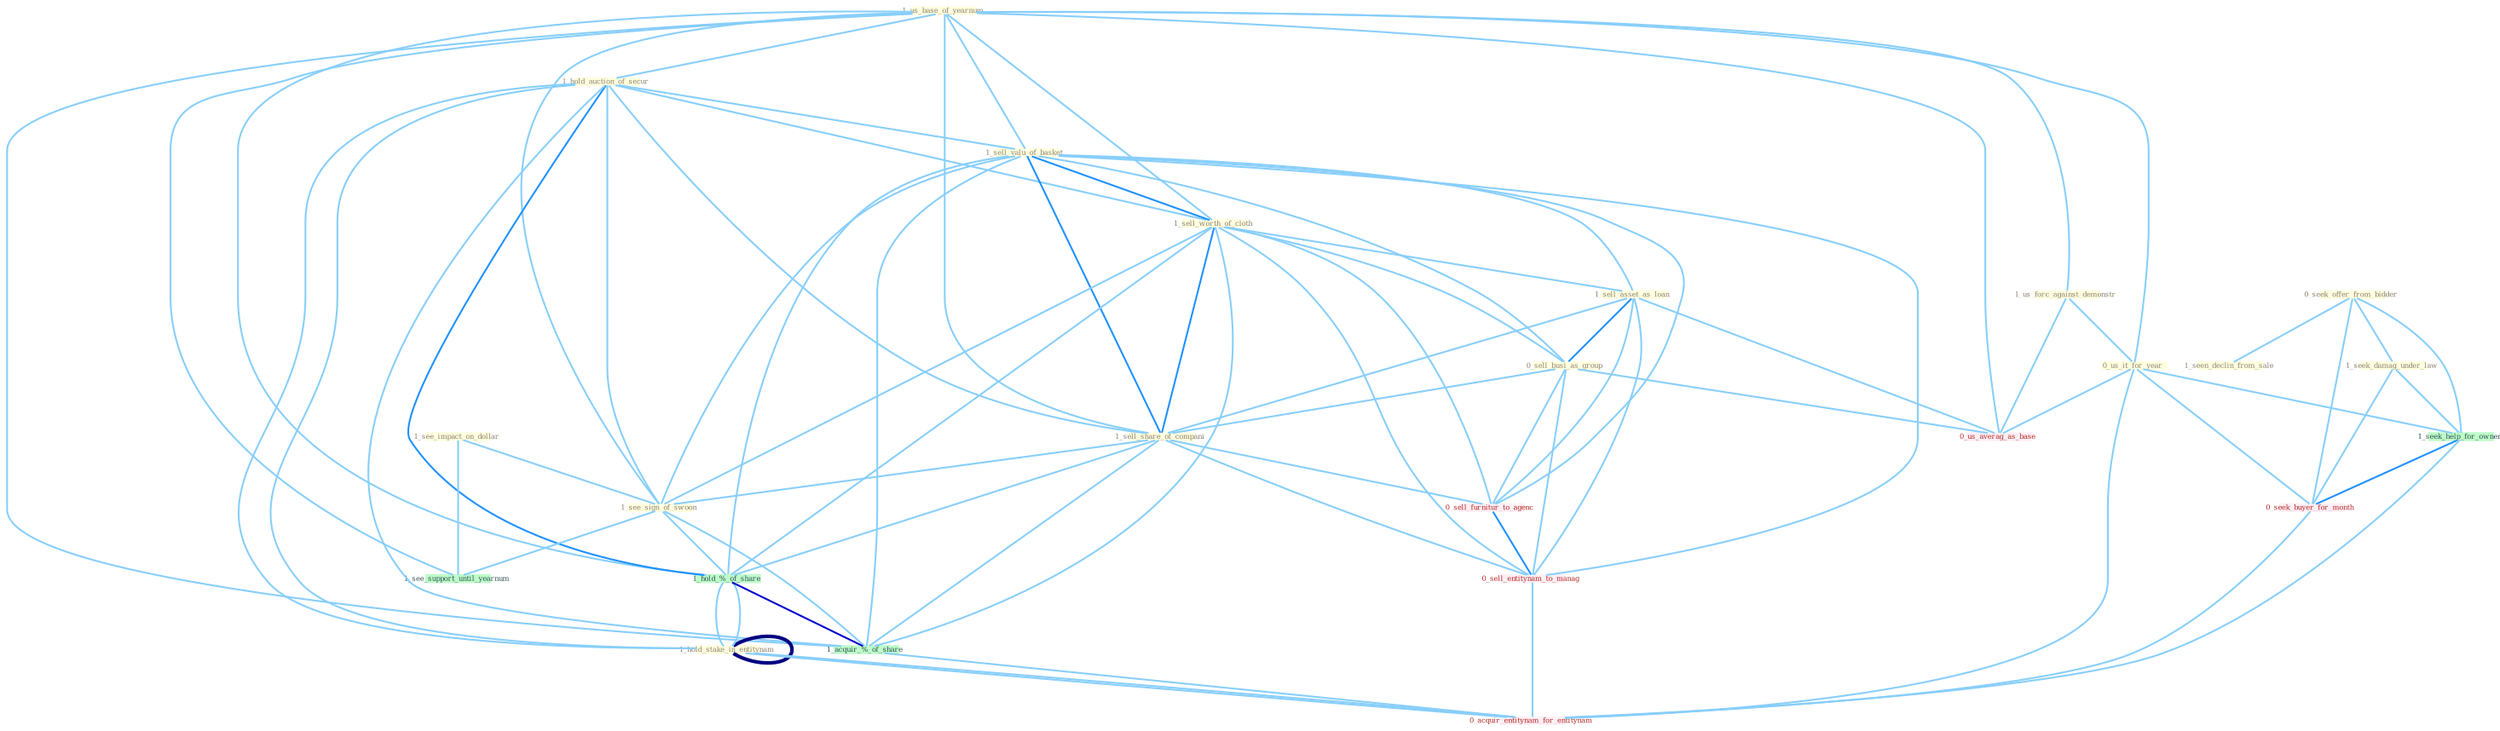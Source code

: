 Graph G{ 
    node
    [shape=polygon,style=filled,width=.5,height=.06,color="#BDFCC9",fixedsize=true,fontsize=4,
    fontcolor="#2f4f4f"];
    {node
    [color="#ffffe0", fontcolor="#8b7d6b"] "1_us_base_of_yearnum " "1_us_forc_against_demonstr " "0_seek_offer_from_bidder " "0_us_it_for_year " "1_hold_auction_of_secur " "1_seek_damag_under_law " "1_sell_valu_of_basket " "1_hold_stake_in_entitynam " "1_sell_worth_of_cloth " "1_sell_asset_as_loan " "1_seen_declin_from_sale " "0_sell_busi_as_group " "1_see_impact_on_dollar " "1_sell_share_of_compani " "1_see_sign_of_swoon "}
{node [color="#fff0f5", fontcolor="#b22222"] "0_seek_buyer_for_month " "0_sell_furnitur_to_agenc " "0_us_averag_as_base " "0_sell_entitynam_to_manag " "0_acquir_entitynam_for_entitynam "}
edge [color="#B0E2FF"];

	"1_us_base_of_yearnum " -- "1_us_forc_against_demonstr " [w="1", color="#87cefa" ];
	"1_us_base_of_yearnum " -- "0_us_it_for_year " [w="1", color="#87cefa" ];
	"1_us_base_of_yearnum " -- "1_hold_auction_of_secur " [w="1", color="#87cefa" ];
	"1_us_base_of_yearnum " -- "1_sell_valu_of_basket " [w="1", color="#87cefa" ];
	"1_us_base_of_yearnum " -- "1_sell_worth_of_cloth " [w="1", color="#87cefa" ];
	"1_us_base_of_yearnum " -- "1_sell_share_of_compani " [w="1", color="#87cefa" ];
	"1_us_base_of_yearnum " -- "1_see_sign_of_swoon " [w="1", color="#87cefa" ];
	"1_us_base_of_yearnum " -- "1_hold_%_of_share " [w="1", color="#87cefa" ];
	"1_us_base_of_yearnum " -- "1_acquir_%_of_share " [w="1", color="#87cefa" ];
	"1_us_base_of_yearnum " -- "1_see_support_until_yearnum " [w="1", color="#87cefa" ];
	"1_us_base_of_yearnum " -- "0_us_averag_as_base " [w="1", color="#87cefa" ];
	"1_us_forc_against_demonstr " -- "0_us_it_for_year " [w="1", color="#87cefa" ];
	"1_us_forc_against_demonstr " -- "0_us_averag_as_base " [w="1", color="#87cefa" ];
	"0_seek_offer_from_bidder " -- "1_seek_damag_under_law " [w="1", color="#87cefa" ];
	"0_seek_offer_from_bidder " -- "1_seen_declin_from_sale " [w="1", color="#87cefa" ];
	"0_seek_offer_from_bidder " -- "1_seek_help_for_owner " [w="1", color="#87cefa" ];
	"0_seek_offer_from_bidder " -- "0_seek_buyer_for_month " [w="1", color="#87cefa" ];
	"0_us_it_for_year " -- "1_seek_help_for_owner " [w="1", color="#87cefa" ];
	"0_us_it_for_year " -- "0_seek_buyer_for_month " [w="1", color="#87cefa" ];
	"0_us_it_for_year " -- "0_us_averag_as_base " [w="1", color="#87cefa" ];
	"0_us_it_for_year " -- "0_acquir_entitynam_for_entitynam " [w="1", color="#87cefa" ];
	"1_hold_auction_of_secur " -- "1_sell_valu_of_basket " [w="1", color="#87cefa" ];
	"1_hold_auction_of_secur " -- "1_hold_stake_in_entitynam " [w="1", color="#87cefa" ];
	"1_hold_auction_of_secur " -- "1_sell_worth_of_cloth " [w="1", color="#87cefa" ];
	"1_hold_auction_of_secur " -- "1_sell_share_of_compani " [w="1", color="#87cefa" ];
	"1_hold_auction_of_secur " -- "1_see_sign_of_swoon " [w="1", color="#87cefa" ];
	"1_hold_auction_of_secur " -- "1_hold_%_of_share " [w="2", color="#1e90ff" , len=0.8];
	"1_hold_auction_of_secur " -- "1_hold_stake_in_entitynam " [w="1", color="#87cefa" ];
	"1_hold_auction_of_secur " -- "1_acquir_%_of_share " [w="1", color="#87cefa" ];
	"1_seek_damag_under_law " -- "1_seek_help_for_owner " [w="1", color="#87cefa" ];
	"1_seek_damag_under_law " -- "0_seek_buyer_for_month " [w="1", color="#87cefa" ];
	"1_sell_valu_of_basket " -- "1_sell_worth_of_cloth " [w="2", color="#1e90ff" , len=0.8];
	"1_sell_valu_of_basket " -- "1_sell_asset_as_loan " [w="1", color="#87cefa" ];
	"1_sell_valu_of_basket " -- "0_sell_busi_as_group " [w="1", color="#87cefa" ];
	"1_sell_valu_of_basket " -- "1_sell_share_of_compani " [w="2", color="#1e90ff" , len=0.8];
	"1_sell_valu_of_basket " -- "1_see_sign_of_swoon " [w="1", color="#87cefa" ];
	"1_sell_valu_of_basket " -- "1_hold_%_of_share " [w="1", color="#87cefa" ];
	"1_sell_valu_of_basket " -- "1_acquir_%_of_share " [w="1", color="#87cefa" ];
	"1_sell_valu_of_basket " -- "0_sell_furnitur_to_agenc " [w="1", color="#87cefa" ];
	"1_sell_valu_of_basket " -- "0_sell_entitynam_to_manag " [w="1", color="#87cefa" ];
	"1_hold_stake_in_entitynam " -- "1_hold_%_of_share " [w="1", color="#87cefa" ];
	"1_hold_stake_in_entitynam " -- "1_hold_stake_in_entitynam " [w="4", style=bold, color="#000080", len=0.4];
	"1_hold_stake_in_entitynam " -- "0_acquir_entitynam_for_entitynam " [w="1", color="#87cefa" ];
	"1_sell_worth_of_cloth " -- "1_sell_asset_as_loan " [w="1", color="#87cefa" ];
	"1_sell_worth_of_cloth " -- "0_sell_busi_as_group " [w="1", color="#87cefa" ];
	"1_sell_worth_of_cloth " -- "1_sell_share_of_compani " [w="2", color="#1e90ff" , len=0.8];
	"1_sell_worth_of_cloth " -- "1_see_sign_of_swoon " [w="1", color="#87cefa" ];
	"1_sell_worth_of_cloth " -- "1_hold_%_of_share " [w="1", color="#87cefa" ];
	"1_sell_worth_of_cloth " -- "1_acquir_%_of_share " [w="1", color="#87cefa" ];
	"1_sell_worth_of_cloth " -- "0_sell_furnitur_to_agenc " [w="1", color="#87cefa" ];
	"1_sell_worth_of_cloth " -- "0_sell_entitynam_to_manag " [w="1", color="#87cefa" ];
	"1_sell_asset_as_loan " -- "0_sell_busi_as_group " [w="2", color="#1e90ff" , len=0.8];
	"1_sell_asset_as_loan " -- "1_sell_share_of_compani " [w="1", color="#87cefa" ];
	"1_sell_asset_as_loan " -- "0_sell_furnitur_to_agenc " [w="1", color="#87cefa" ];
	"1_sell_asset_as_loan " -- "0_us_averag_as_base " [w="1", color="#87cefa" ];
	"1_sell_asset_as_loan " -- "0_sell_entitynam_to_manag " [w="1", color="#87cefa" ];
	"0_sell_busi_as_group " -- "1_sell_share_of_compani " [w="1", color="#87cefa" ];
	"0_sell_busi_as_group " -- "0_sell_furnitur_to_agenc " [w="1", color="#87cefa" ];
	"0_sell_busi_as_group " -- "0_us_averag_as_base " [w="1", color="#87cefa" ];
	"0_sell_busi_as_group " -- "0_sell_entitynam_to_manag " [w="1", color="#87cefa" ];
	"1_see_impact_on_dollar " -- "1_see_sign_of_swoon " [w="1", color="#87cefa" ];
	"1_see_impact_on_dollar " -- "1_see_support_until_yearnum " [w="1", color="#87cefa" ];
	"1_sell_share_of_compani " -- "1_see_sign_of_swoon " [w="1", color="#87cefa" ];
	"1_sell_share_of_compani " -- "1_hold_%_of_share " [w="1", color="#87cefa" ];
	"1_sell_share_of_compani " -- "1_acquir_%_of_share " [w="1", color="#87cefa" ];
	"1_sell_share_of_compani " -- "0_sell_furnitur_to_agenc " [w="1", color="#87cefa" ];
	"1_sell_share_of_compani " -- "0_sell_entitynam_to_manag " [w="1", color="#87cefa" ];
	"1_see_sign_of_swoon " -- "1_hold_%_of_share " [w="1", color="#87cefa" ];
	"1_see_sign_of_swoon " -- "1_acquir_%_of_share " [w="1", color="#87cefa" ];
	"1_see_sign_of_swoon " -- "1_see_support_until_yearnum " [w="1", color="#87cefa" ];
	"1_hold_%_of_share " -- "1_hold_stake_in_entitynam " [w="1", color="#87cefa" ];
	"1_hold_%_of_share " -- "1_acquir_%_of_share " [w="3", color="#0000cd" , len=0.6];
	"1_hold_stake_in_entitynam " -- "0_acquir_entitynam_for_entitynam " [w="1", color="#87cefa" ];
	"1_seek_help_for_owner " -- "0_seek_buyer_for_month " [w="2", color="#1e90ff" , len=0.8];
	"1_seek_help_for_owner " -- "0_acquir_entitynam_for_entitynam " [w="1", color="#87cefa" ];
	"0_seek_buyer_for_month " -- "0_acquir_entitynam_for_entitynam " [w="1", color="#87cefa" ];
	"1_acquir_%_of_share " -- "0_acquir_entitynam_for_entitynam " [w="1", color="#87cefa" ];
	"0_sell_furnitur_to_agenc " -- "0_sell_entitynam_to_manag " [w="2", color="#1e90ff" , len=0.8];
	"0_sell_entitynam_to_manag " -- "0_acquir_entitynam_for_entitynam " [w="1", color="#87cefa" ];
}